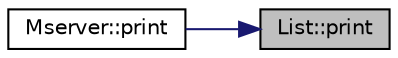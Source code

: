 digraph "List::print"
{
 // LATEX_PDF_SIZE
  edge [fontname="Helvetica",fontsize="10",labelfontname="Helvetica",labelfontsize="10"];
  node [fontname="Helvetica",fontsize="10",shape=record];
  rankdir="RL";
  Node1 [label="List::print",height=0.2,width=0.4,color="black", fillcolor="grey75", style="filled", fontcolor="black",tooltip="give us how is conformed the list"];
  Node1 -> Node2 [dir="back",color="midnightblue",fontsize="10",style="solid",fontname="Helvetica"];
  Node2 [label="Mserver::print",height=0.2,width=0.4,color="black", fillcolor="white", style="filled",URL="$classMserver.html#add31754939d652467f196819a7e56945",tooltip="give us the status of the memory state"];
}
